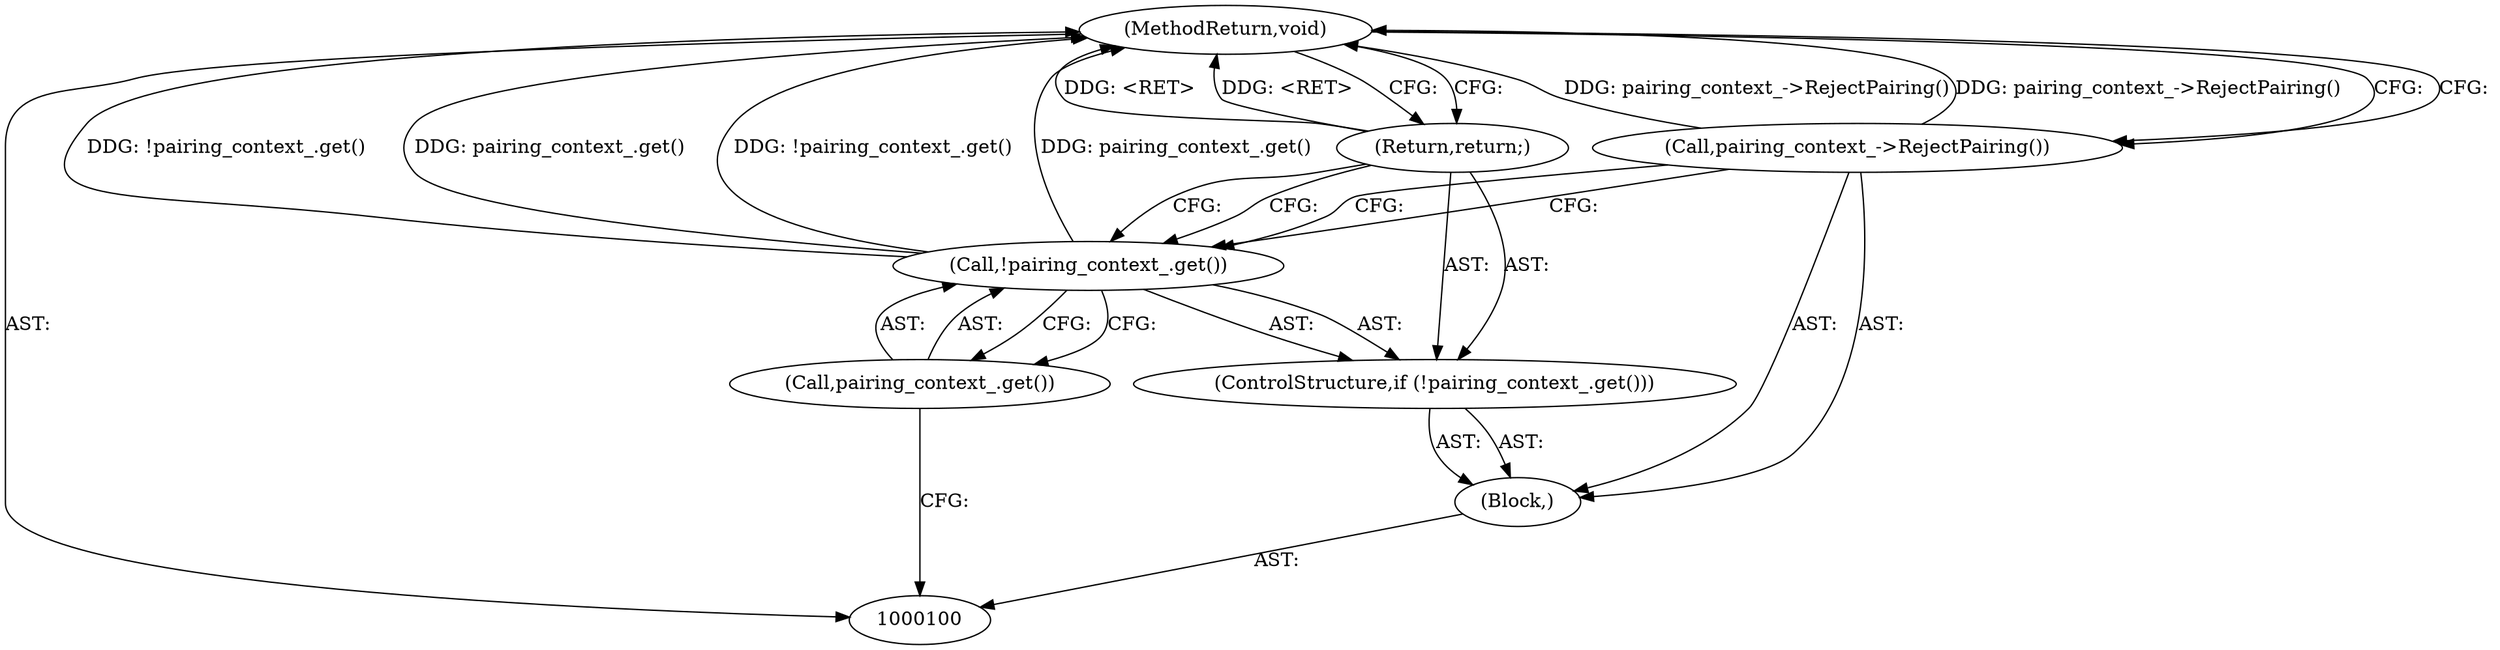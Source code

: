 digraph "0_Chrome_d358f57009b85fb7440208afa5ba87636b491889_18" {
"1000107" [label="(MethodReturn,void)"];
"1000101" [label="(Block,)"];
"1000102" [label="(ControlStructure,if (!pairing_context_.get()))"];
"1000103" [label="(Call,!pairing_context_.get())"];
"1000104" [label="(Call,pairing_context_.get())"];
"1000105" [label="(Return,return;)"];
"1000106" [label="(Call,pairing_context_->RejectPairing())"];
"1000107" -> "1000100"  [label="AST: "];
"1000107" -> "1000105"  [label="CFG: "];
"1000107" -> "1000106"  [label="CFG: "];
"1000105" -> "1000107"  [label="DDG: <RET>"];
"1000103" -> "1000107"  [label="DDG: !pairing_context_.get()"];
"1000103" -> "1000107"  [label="DDG: pairing_context_.get()"];
"1000106" -> "1000107"  [label="DDG: pairing_context_->RejectPairing()"];
"1000101" -> "1000100"  [label="AST: "];
"1000102" -> "1000101"  [label="AST: "];
"1000106" -> "1000101"  [label="AST: "];
"1000102" -> "1000101"  [label="AST: "];
"1000103" -> "1000102"  [label="AST: "];
"1000105" -> "1000102"  [label="AST: "];
"1000103" -> "1000102"  [label="AST: "];
"1000103" -> "1000104"  [label="CFG: "];
"1000104" -> "1000103"  [label="AST: "];
"1000105" -> "1000103"  [label="CFG: "];
"1000106" -> "1000103"  [label="CFG: "];
"1000103" -> "1000107"  [label="DDG: !pairing_context_.get()"];
"1000103" -> "1000107"  [label="DDG: pairing_context_.get()"];
"1000104" -> "1000103"  [label="AST: "];
"1000104" -> "1000100"  [label="CFG: "];
"1000103" -> "1000104"  [label="CFG: "];
"1000105" -> "1000102"  [label="AST: "];
"1000105" -> "1000103"  [label="CFG: "];
"1000107" -> "1000105"  [label="CFG: "];
"1000105" -> "1000107"  [label="DDG: <RET>"];
"1000106" -> "1000101"  [label="AST: "];
"1000106" -> "1000103"  [label="CFG: "];
"1000107" -> "1000106"  [label="CFG: "];
"1000106" -> "1000107"  [label="DDG: pairing_context_->RejectPairing()"];
}
